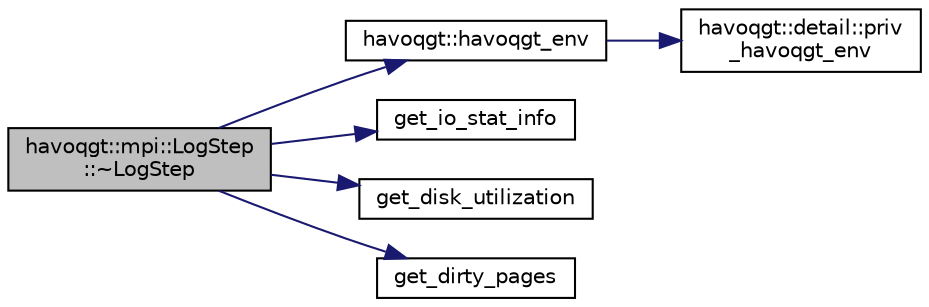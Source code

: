 digraph "havoqgt::mpi::LogStep::~LogStep"
{
  edge [fontname="Helvetica",fontsize="10",labelfontname="Helvetica",labelfontsize="10"];
  node [fontname="Helvetica",fontsize="10",shape=record];
  rankdir="LR";
  Node1 [label="havoqgt::mpi::LogStep\l::~LogStep",height=0.2,width=0.4,color="black", fillcolor="grey75", style="filled", fontcolor="black"];
  Node1 -> Node2 [color="midnightblue",fontsize="10",style="solid",fontname="Helvetica"];
  Node2 [label="havoqgt::havoqgt_env",height=0.2,width=0.4,color="black", fillcolor="white", style="filled",URL="$namespacehavoqgt.html#aa3e532abe3c65ada00365ac614efc50c"];
  Node2 -> Node3 [color="midnightblue",fontsize="10",style="solid",fontname="Helvetica"];
  Node3 [label="havoqgt::detail::priv\l_havoqgt_env",height=0.2,width=0.4,color="black", fillcolor="white", style="filled",URL="$namespacehavoqgt_1_1detail.html#a3cd5562c4e10f83bafa40e89d3b7b2b0"];
  Node1 -> Node4 [color="midnightblue",fontsize="10",style="solid",fontname="Helvetica"];
  Node4 [label="get_io_stat_info",height=0.2,width=0.4,color="black", fillcolor="white", style="filled",URL="$cache__utilities_8hpp.html#a035511cb52e09b10263bb5c1ba3981d2"];
  Node1 -> Node5 [color="midnightblue",fontsize="10",style="solid",fontname="Helvetica"];
  Node5 [label="get_disk_utilization",height=0.2,width=0.4,color="black", fillcolor="white", style="filled",URL="$cache__utilities_8hpp.html#ac0fd886104f497f0f65c20cd97c6c204"];
  Node1 -> Node6 [color="midnightblue",fontsize="10",style="solid",fontname="Helvetica"];
  Node6 [label="get_dirty_pages",height=0.2,width=0.4,color="black", fillcolor="white", style="filled",URL="$cache__utilities_8hpp.html#ab84207f059504235e8759cc261bd9f24"];
}

